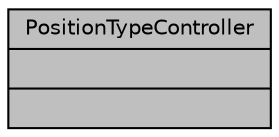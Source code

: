 digraph "PositionTypeController"
{
 // LATEX_PDF_SIZE
  bgcolor="transparent";
  edge [fontname="Helvetica",fontsize="10",labelfontname="Helvetica",labelfontsize="10"];
  node [fontname="Helvetica",fontsize="10",shape=record];
  Node1 [label="{PositionTypeController\n||}",height=0.2,width=0.4,color="black", fillcolor="grey75", style="filled", fontcolor="black",tooltip="Controlador de tipos de cargo."];
}
